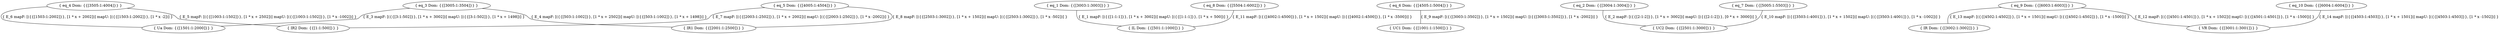 digraph G{
    ratio="fill"
    node[shape="ellipse"]
    IR2 [label="{ IR2 Dom: {{[1:1:500]}} }"]
    IL [label="{ IL Dom: {{[501:1:1000]}} }"]
    UC1 [label="{ UC1 Dom: {{[1001:1:1500]}} }"]
    Ua [label="{ Ua Dom: {{[1501:1:2000]}} }"]
    IR1 [label="{ IR1 Dom: {{[2001:1:2500]}} }"]
    UC2 [label="{ UC2 Dom: {{[2501:1:3000]}} }"]
    VR [label="{ VR Dom: {{[3001:1:3001]}} }"]
    IR [label="{ IR Dom: {{[3002:1:3002]}} }"]
    eq_1 [label="{ eq_1 Dom: {{[3003:1:3003]}} }"]
    eq_2 [label="{ eq_2 Dom: {{[3004:1:3004]}} }"]
    eq_3 [label="{ eq_3 Dom: {{[3005:1:3504]}} }"]
    eq_4 [label="{ eq_4 Dom: {{[3505:1:4004]}} }"]
    eq_5 [label="{ eq_5 Dom: {{[4005:1:4504]}} }"]
    eq_6 [label="{ eq_6 Dom: {{[4505:1:5004]}} }"]
    eq_7 [label="{ eq_7 Dom: {{[5005:1:5503]}} }"]
    eq_8 [label="{ eq_8 Dom: {{[5504:1:6002]}} }"]
    eq_9 [label="{ eq_9 Dom: {{[6003:1:6003]}} }"]
    eq_10 [label="{ eq_10 Dom: {{[6004:1:6004]}} }"]
    
eq_1 -> IL [label="{ E_1 mapF: [({{[1:1:1]}}, [1 * x + 3002])] mapU: [({{[1:1:1]}}, [1 * x + 500])] }", arrowhead="none"]
    eq_2 -> UC2 [label="{ E_2 mapF: [({{[2:1:2]}}, [1 * x + 3002])] mapU: [({{[2:1:2]}}, [0 * x + 3000])] }", arrowhead="none"]
    eq_3 -> Ua [label="{ E_3 mapF: [({{[3:1:502]}}, [1 * x + 3002])] mapU: [({{[3:1:502]}}, [1 * x + 1498])] }", arrowhead="none"]
    eq_3 -> IR1 [label="{ E_4 mapF: [({{[503:1:1002]}}, [1 * x + 2502])] mapU: [({{[503:1:1002]}}, [1 * x + 1498])] }", arrowhead="none"]
    eq_4 -> IR2 [label="{ E_5 mapF: [({{[1003:1:1502]}}, [1 * x + 2502])] mapU: [({{[1003:1:1502]}}, [1 * x -1002])] }", arrowhead="none"]
    eq_4 -> Ua [label="{ E_6 mapF: [({{[1503:1:2002]}}, [1 * x + 2002])] mapU: [({{[1503:1:2002]}}, [1 * x -2])] }", arrowhead="none"]
    eq_5 -> IR2 [label="{ E_7 mapF: [({{[2003:1:2502]}}, [1 * x + 2002])] mapU: [({{[2003:1:2502]}}, [1 * x -2002])] }", arrowhead="none"]
    eq_5 -> IR1 [label="{ E_8 mapF: [({{[2503:1:3002]}}, [1 * x + 1502])] mapU: [({{[2503:1:3002]}}, [1 * x -502])] }", arrowhead="none"]
    eq_6 -> UC1 [label="{ E_9 mapF: [({{[3003:1:3502]}}, [1 * x + 1502])] mapU: [({{[3003:1:3502]}}, [1 * x -2002])] }", arrowhead="none"]
    eq_7 -> UC2 [label="{ E_10 mapF: [({{[3503:1:4001]}}, [1 * x + 1502])] mapU: [({{[3503:1:4001]}}, [1 * x -1002])] }", arrowhead="none"]
    eq_8 -> IL [label="{ E_11 mapF: [({{[4002:1:4500]}}, [1 * x + 1502])] mapU: [({{[4002:1:4500]}}, [1 * x -3500])] }", arrowhead="none"]
    eq_9 -> VR [label="{ E_12 mapF: [({{[4501:1:4501]}}, [1 * x + 1502])] mapU: [({{[4501:1:4501]}}, [1 * x -1500])] }", arrowhead="none"]
    eq_9 -> IR [label="{ E_13 mapF: [({{[4502:1:4502]}}, [1 * x + 1501])] mapU: [({{[4502:1:4502]}}, [1 * x -1500])] }", arrowhead="none"]
    eq_10 -> VR [label="{ E_14 mapF: [({{[4503:1:4503]}}, [1 * x + 1501])] mapU: [({{[4503:1:4503]}}, [1 * x -1502])] }", arrowhead="none"]
    
}
